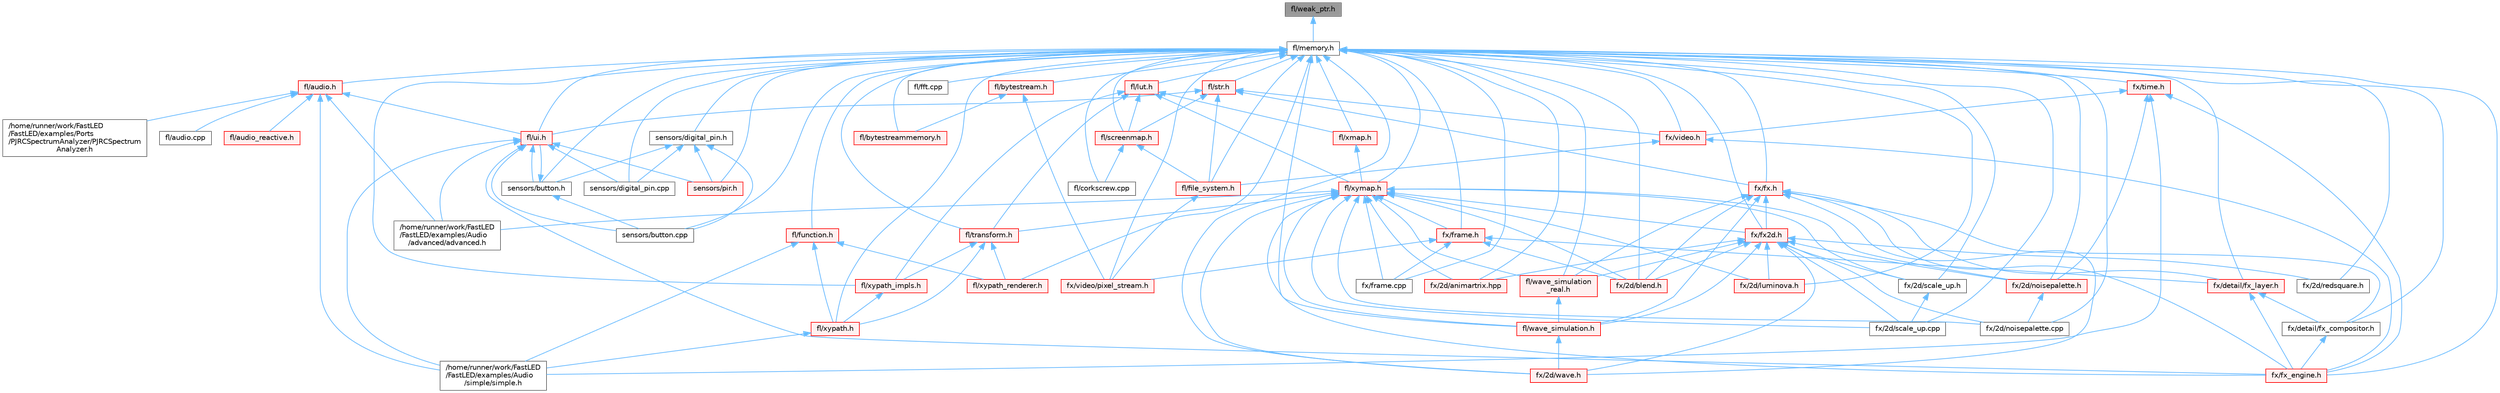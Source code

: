 digraph "fl/weak_ptr.h"
{
 // INTERACTIVE_SVG=YES
 // LATEX_PDF_SIZE
  bgcolor="transparent";
  edge [fontname=Helvetica,fontsize=10,labelfontname=Helvetica,labelfontsize=10];
  node [fontname=Helvetica,fontsize=10,shape=box,height=0.2,width=0.4];
  Node1 [id="Node000001",label="fl/weak_ptr.h",height=0.2,width=0.4,color="gray40", fillcolor="grey60", style="filled", fontcolor="black",tooltip=" "];
  Node1 -> Node2 [id="edge1_Node000001_Node000002",dir="back",color="steelblue1",style="solid",tooltip=" "];
  Node2 [id="Node000002",label="fl/memory.h",height=0.2,width=0.4,color="grey40", fillcolor="white", style="filled",URL="$dc/d18/memory_8h.html",tooltip=" "];
  Node2 -> Node3 [id="edge2_Node000002_Node000003",dir="back",color="steelblue1",style="solid",tooltip=" "];
  Node3 [id="Node000003",label="fl/audio.h",height=0.2,width=0.4,color="red", fillcolor="#FFF0F0", style="filled",URL="$da/d09/audio_8h.html",tooltip=" "];
  Node3 -> Node4 [id="edge3_Node000003_Node000004",dir="back",color="steelblue1",style="solid",tooltip=" "];
  Node4 [id="Node000004",label="/home/runner/work/FastLED\l/FastLED/examples/Audio\l/advanced/advanced.h",height=0.2,width=0.4,color="grey40", fillcolor="white", style="filled",URL="$da/dc7/advanced_8h.html",tooltip=" "];
  Node3 -> Node5 [id="edge4_Node000003_Node000005",dir="back",color="steelblue1",style="solid",tooltip=" "];
  Node5 [id="Node000005",label="/home/runner/work/FastLED\l/FastLED/examples/Audio\l/simple/simple.h",height=0.2,width=0.4,color="grey40", fillcolor="white", style="filled",URL="$db/d49/_audio_2simple_2simple_8h.html",tooltip=" "];
  Node3 -> Node6 [id="edge5_Node000003_Node000006",dir="back",color="steelblue1",style="solid",tooltip=" "];
  Node6 [id="Node000006",label="/home/runner/work/FastLED\l/FastLED/examples/Ports\l/PJRCSpectrumAnalyzer/PJRCSpectrum\lAnalyzer.h",height=0.2,width=0.4,color="grey40", fillcolor="white", style="filled",URL="$de/d2f/_p_j_r_c_spectrum_analyzer_8h.html",tooltip=" "];
  Node3 -> Node7 [id="edge6_Node000003_Node000007",dir="back",color="steelblue1",style="solid",tooltip=" "];
  Node7 [id="Node000007",label="fl/audio.cpp",height=0.2,width=0.4,color="grey40", fillcolor="white", style="filled",URL="$d1/ddc/audio_8cpp.html",tooltip=" "];
  Node3 -> Node8 [id="edge7_Node000003_Node000008",dir="back",color="steelblue1",style="solid",tooltip=" "];
  Node8 [id="Node000008",label="fl/audio_reactive.h",height=0.2,width=0.4,color="red", fillcolor="#FFF0F0", style="filled",URL="$d1/d9a/audio__reactive_8h.html",tooltip=" "];
  Node3 -> Node11 [id="edge8_Node000003_Node000011",dir="back",color="steelblue1",style="solid",tooltip=" "];
  Node11 [id="Node000011",label="fl/ui.h",height=0.2,width=0.4,color="red", fillcolor="#FFF0F0", style="filled",URL="$d9/d3b/ui_8h.html",tooltip=" "];
  Node11 -> Node4 [id="edge9_Node000011_Node000004",dir="back",color="steelblue1",style="solid",tooltip=" "];
  Node11 -> Node5 [id="edge10_Node000011_Node000005",dir="back",color="steelblue1",style="solid",tooltip=" "];
  Node11 -> Node28 [id="edge11_Node000011_Node000028",dir="back",color="steelblue1",style="solid",tooltip=" "];
  Node28 [id="Node000028",label="fx/fx_engine.h",height=0.2,width=0.4,color="red", fillcolor="#FFF0F0", style="filled",URL="$d9/d3c/fx__engine_8h.html",tooltip=" "];
  Node11 -> Node31 [id="edge12_Node000011_Node000031",dir="back",color="steelblue1",style="solid",tooltip=" "];
  Node31 [id="Node000031",label="sensors/button.cpp",height=0.2,width=0.4,color="grey40", fillcolor="white", style="filled",URL="$d6/df7/button_8cpp.html",tooltip=" "];
  Node11 -> Node32 [id="edge13_Node000011_Node000032",dir="back",color="steelblue1",style="solid",tooltip=" "];
  Node32 [id="Node000032",label="sensors/button.h",height=0.2,width=0.4,color="grey40", fillcolor="white", style="filled",URL="$d7/d0e/button_8h.html",tooltip=" "];
  Node32 -> Node11 [id="edge14_Node000032_Node000011",dir="back",color="steelblue1",style="solid",tooltip=" "];
  Node32 -> Node31 [id="edge15_Node000032_Node000031",dir="back",color="steelblue1",style="solid",tooltip=" "];
  Node11 -> Node33 [id="edge16_Node000011_Node000033",dir="back",color="steelblue1",style="solid",tooltip=" "];
  Node33 [id="Node000033",label="sensors/digital_pin.cpp",height=0.2,width=0.4,color="grey40", fillcolor="white", style="filled",URL="$de/d2b/digital__pin_8cpp.html",tooltip=" "];
  Node11 -> Node34 [id="edge17_Node000011_Node000034",dir="back",color="steelblue1",style="solid",tooltip=" "];
  Node34 [id="Node000034",label="sensors/pir.h",height=0.2,width=0.4,color="red", fillcolor="#FFF0F0", style="filled",URL="$d9/dd3/pir_8h.html",tooltip=" "];
  Node2 -> Node37 [id="edge18_Node000002_Node000037",dir="back",color="steelblue1",style="solid",tooltip=" "];
  Node37 [id="Node000037",label="fl/bytestream.h",height=0.2,width=0.4,color="red", fillcolor="#FFF0F0", style="filled",URL="$dd/d2b/bytestream_8h.html",tooltip=" "];
  Node37 -> Node38 [id="edge19_Node000037_Node000038",dir="back",color="steelblue1",style="solid",tooltip=" "];
  Node38 [id="Node000038",label="fl/bytestreammemory.h",height=0.2,width=0.4,color="red", fillcolor="#FFF0F0", style="filled",URL="$d1/d24/bytestreammemory_8h.html",tooltip=" "];
  Node37 -> Node41 [id="edge20_Node000037_Node000041",dir="back",color="steelblue1",style="solid",tooltip=" "];
  Node41 [id="Node000041",label="fx/video/pixel_stream.h",height=0.2,width=0.4,color="red", fillcolor="#FFF0F0", style="filled",URL="$d3/dfa/pixel__stream_8h.html",tooltip=" "];
  Node2 -> Node38 [id="edge21_Node000002_Node000038",dir="back",color="steelblue1",style="solid",tooltip=" "];
  Node2 -> Node47 [id="edge22_Node000002_Node000047",dir="back",color="steelblue1",style="solid",tooltip=" "];
  Node47 [id="Node000047",label="fl/corkscrew.cpp",height=0.2,width=0.4,color="grey40", fillcolor="white", style="filled",URL="$d3/d9b/corkscrew_8cpp.html",tooltip=" "];
  Node2 -> Node48 [id="edge23_Node000002_Node000048",dir="back",color="steelblue1",style="solid",tooltip=" "];
  Node48 [id="Node000048",label="fl/fft.cpp",height=0.2,width=0.4,color="grey40", fillcolor="white", style="filled",URL="$db/d03/fft_8cpp.html",tooltip=" "];
  Node2 -> Node49 [id="edge24_Node000002_Node000049",dir="back",color="steelblue1",style="solid",tooltip=" "];
  Node49 [id="Node000049",label="fl/file_system.h",height=0.2,width=0.4,color="red", fillcolor="#FFF0F0", style="filled",URL="$d6/d8d/file__system_8h.html",tooltip=" "];
  Node49 -> Node41 [id="edge25_Node000049_Node000041",dir="back",color="steelblue1",style="solid",tooltip=" "];
  Node2 -> Node51 [id="edge26_Node000002_Node000051",dir="back",color="steelblue1",style="solid",tooltip=" "];
  Node51 [id="Node000051",label="fl/function.h",height=0.2,width=0.4,color="red", fillcolor="#FFF0F0", style="filled",URL="$dd/d67/function_8h.html",tooltip=" "];
  Node51 -> Node5 [id="edge27_Node000051_Node000005",dir="back",color="steelblue1",style="solid",tooltip=" "];
  Node51 -> Node212 [id="edge28_Node000051_Node000212",dir="back",color="steelblue1",style="solid",tooltip=" "];
  Node212 [id="Node000212",label="fl/xypath.h",height=0.2,width=0.4,color="red", fillcolor="#FFF0F0", style="filled",URL="$d5/df2/xypath_8h.html",tooltip=" "];
  Node212 -> Node5 [id="edge29_Node000212_Node000005",dir="back",color="steelblue1",style="solid",tooltip=" "];
  Node51 -> Node219 [id="edge30_Node000051_Node000219",dir="back",color="steelblue1",style="solid",tooltip=" "];
  Node219 [id="Node000219",label="fl/xypath_renderer.h",height=0.2,width=0.4,color="red", fillcolor="#FFF0F0", style="filled",URL="$d2/d88/xypath__renderer_8h.html",tooltip=" "];
  Node2 -> Node220 [id="edge31_Node000002_Node000220",dir="back",color="steelblue1",style="solid",tooltip=" "];
  Node220 [id="Node000220",label="fl/lut.h",height=0.2,width=0.4,color="red", fillcolor="#FFF0F0", style="filled",URL="$db/d54/lut_8h.html",tooltip=" "];
  Node220 -> Node77 [id="edge32_Node000220_Node000077",dir="back",color="steelblue1",style="solid",tooltip=" "];
  Node77 [id="Node000077",label="fl/screenmap.h",height=0.2,width=0.4,color="red", fillcolor="#FFF0F0", style="filled",URL="$d7/d97/screenmap_8h.html",tooltip=" "];
  Node77 -> Node47 [id="edge33_Node000077_Node000047",dir="back",color="steelblue1",style="solid",tooltip=" "];
  Node77 -> Node49 [id="edge34_Node000077_Node000049",dir="back",color="steelblue1",style="solid",tooltip=" "];
  Node220 -> Node222 [id="edge35_Node000220_Node000222",dir="back",color="steelblue1",style="solid",tooltip=" "];
  Node222 [id="Node000222",label="fl/transform.h",height=0.2,width=0.4,color="red", fillcolor="#FFF0F0", style="filled",URL="$d2/d80/transform_8h.html",tooltip=" "];
  Node222 -> Node212 [id="edge36_Node000222_Node000212",dir="back",color="steelblue1",style="solid",tooltip=" "];
  Node222 -> Node223 [id="edge37_Node000222_Node000223",dir="back",color="steelblue1",style="solid",tooltip=" "];
  Node223 [id="Node000223",label="fl/xypath_impls.h",height=0.2,width=0.4,color="red", fillcolor="#FFF0F0", style="filled",URL="$d8/d5f/xypath__impls_8h.html",tooltip=" "];
  Node223 -> Node212 [id="edge38_Node000223_Node000212",dir="back",color="steelblue1",style="solid",tooltip=" "];
  Node222 -> Node219 [id="edge39_Node000222_Node000219",dir="back",color="steelblue1",style="solid",tooltip=" "];
  Node220 -> Node224 [id="edge40_Node000220_Node000224",dir="back",color="steelblue1",style="solid",tooltip=" "];
  Node224 [id="Node000224",label="fl/xmap.h",height=0.2,width=0.4,color="red", fillcolor="#FFF0F0", style="filled",URL="$dd/dcc/xmap_8h.html",tooltip=" "];
  Node224 -> Node226 [id="edge41_Node000224_Node000226",dir="back",color="steelblue1",style="solid",tooltip=" "];
  Node226 [id="Node000226",label="fl/xymap.h",height=0.2,width=0.4,color="red", fillcolor="#FFF0F0", style="filled",URL="$da/d61/xymap_8h.html",tooltip=" "];
  Node226 -> Node4 [id="edge42_Node000226_Node000004",dir="back",color="steelblue1",style="solid",tooltip=" "];
  Node226 -> Node222 [id="edge43_Node000226_Node000222",dir="back",color="steelblue1",style="solid",tooltip=" "];
  Node226 -> Node244 [id="edge44_Node000226_Node000244",dir="back",color="steelblue1",style="solid",tooltip=" "];
  Node244 [id="Node000244",label="fl/wave_simulation.h",height=0.2,width=0.4,color="red", fillcolor="#FFF0F0", style="filled",URL="$dc/d36/wave__simulation_8h.html",tooltip=" "];
  Node244 -> Node66 [id="edge45_Node000244_Node000066",dir="back",color="steelblue1",style="solid",tooltip=" "];
  Node66 [id="Node000066",label="fx/2d/wave.h",height=0.2,width=0.4,color="red", fillcolor="#FFF0F0", style="filled",URL="$de/de9/src_2fx_22d_2wave_8h.html",tooltip=" "];
  Node226 -> Node246 [id="edge46_Node000226_Node000246",dir="back",color="steelblue1",style="solid",tooltip=" "];
  Node246 [id="Node000246",label="fl/wave_simulation\l_real.h",height=0.2,width=0.4,color="red", fillcolor="#FFF0F0", style="filled",URL="$dd/d8e/wave__simulation__real_8h.html",tooltip=" "];
  Node246 -> Node244 [id="edge47_Node000246_Node000244",dir="back",color="steelblue1",style="solid",tooltip=" "];
  Node226 -> Node200 [id="edge48_Node000226_Node000200",dir="back",color="steelblue1",style="solid",tooltip=" "];
  Node200 [id="Node000200",label="fx/2d/animartrix.hpp",height=0.2,width=0.4,color="red", fillcolor="#FFF0F0", style="filled",URL="$d3/dc3/animartrix_8hpp.html",tooltip=" "];
  Node226 -> Node248 [id="edge49_Node000226_Node000248",dir="back",color="steelblue1",style="solid",tooltip=" "];
  Node248 [id="Node000248",label="fx/2d/blend.h",height=0.2,width=0.4,color="red", fillcolor="#FFF0F0", style="filled",URL="$d8/d4e/blend_8h.html",tooltip=" "];
  Node226 -> Node182 [id="edge50_Node000226_Node000182",dir="back",color="steelblue1",style="solid",tooltip=" "];
  Node182 [id="Node000182",label="fx/2d/luminova.h",height=0.2,width=0.4,color="red", fillcolor="#FFF0F0", style="filled",URL="$d4/dd9/src_2fx_22d_2luminova_8h.html",tooltip=" "];
  Node226 -> Node184 [id="edge51_Node000226_Node000184",dir="back",color="steelblue1",style="solid",tooltip=" "];
  Node184 [id="Node000184",label="fx/2d/noisepalette.cpp",height=0.2,width=0.4,color="grey40", fillcolor="white", style="filled",URL="$d6/d66/noisepalette_8cpp.html",tooltip=" "];
  Node226 -> Node185 [id="edge52_Node000226_Node000185",dir="back",color="steelblue1",style="solid",tooltip=" "];
  Node185 [id="Node000185",label="fx/2d/noisepalette.h",height=0.2,width=0.4,color="red", fillcolor="#FFF0F0", style="filled",URL="$d6/dc7/noisepalette_8h.html",tooltip="Demonstrates how to mix noise generation with color palettes on a 2D LED matrix."];
  Node185 -> Node184 [id="edge53_Node000185_Node000184",dir="back",color="steelblue1",style="solid",tooltip=" "];
  Node226 -> Node187 [id="edge54_Node000226_Node000187",dir="back",color="steelblue1",style="solid",tooltip=" "];
  Node187 [id="Node000187",label="fx/2d/scale_up.cpp",height=0.2,width=0.4,color="grey40", fillcolor="white", style="filled",URL="$dc/d8c/scale__up_8cpp.html",tooltip=" "];
  Node226 -> Node243 [id="edge55_Node000226_Node000243",dir="back",color="steelblue1",style="solid",tooltip=" "];
  Node243 [id="Node000243",label="fx/2d/scale_up.h",height=0.2,width=0.4,color="grey40", fillcolor="white", style="filled",URL="$d2/d74/scale__up_8h.html",tooltip="Expands a grid using bilinear interpolation and scaling up."];
  Node243 -> Node187 [id="edge56_Node000243_Node000187",dir="back",color="steelblue1",style="solid",tooltip=" "];
  Node226 -> Node66 [id="edge57_Node000226_Node000066",dir="back",color="steelblue1",style="solid",tooltip=" "];
  Node226 -> Node249 [id="edge58_Node000226_Node000249",dir="back",color="steelblue1",style="solid",tooltip=" "];
  Node249 [id="Node000249",label="fx/frame.cpp",height=0.2,width=0.4,color="grey40", fillcolor="white", style="filled",URL="$da/d14/frame_8cpp.html",tooltip=" "];
  Node226 -> Node250 [id="edge59_Node000226_Node000250",dir="back",color="steelblue1",style="solid",tooltip=" "];
  Node250 [id="Node000250",label="fx/frame.h",height=0.2,width=0.4,color="red", fillcolor="#FFF0F0", style="filled",URL="$df/d7d/frame_8h.html",tooltip=" "];
  Node250 -> Node248 [id="edge60_Node000250_Node000248",dir="back",color="steelblue1",style="solid",tooltip=" "];
  Node250 -> Node251 [id="edge61_Node000250_Node000251",dir="back",color="steelblue1",style="solid",tooltip=" "];
  Node251 [id="Node000251",label="fx/detail/fx_layer.h",height=0.2,width=0.4,color="red", fillcolor="#FFF0F0", style="filled",URL="$d7/d2f/fx__layer_8h.html",tooltip=" "];
  Node251 -> Node252 [id="edge62_Node000251_Node000252",dir="back",color="steelblue1",style="solid",tooltip=" "];
  Node252 [id="Node000252",label="fx/detail/fx_compositor.h",height=0.2,width=0.4,color="grey40", fillcolor="white", style="filled",URL="$d5/d6b/fx__compositor_8h.html",tooltip=" "];
  Node252 -> Node28 [id="edge63_Node000252_Node000028",dir="back",color="steelblue1",style="solid",tooltip=" "];
  Node251 -> Node28 [id="edge64_Node000251_Node000028",dir="back",color="steelblue1",style="solid",tooltip=" "];
  Node250 -> Node249 [id="edge65_Node000250_Node000249",dir="back",color="steelblue1",style="solid",tooltip=" "];
  Node250 -> Node41 [id="edge66_Node000250_Node000041",dir="back",color="steelblue1",style="solid",tooltip=" "];
  Node226 -> Node254 [id="edge67_Node000226_Node000254",dir="back",color="steelblue1",style="solid",tooltip=" "];
  Node254 [id="Node000254",label="fx/fx2d.h",height=0.2,width=0.4,color="red", fillcolor="#FFF0F0", style="filled",URL="$d9/d43/fx2d_8h.html",tooltip=" "];
  Node254 -> Node244 [id="edge68_Node000254_Node000244",dir="back",color="steelblue1",style="solid",tooltip=" "];
  Node254 -> Node246 [id="edge69_Node000254_Node000246",dir="back",color="steelblue1",style="solid",tooltip=" "];
  Node254 -> Node200 [id="edge70_Node000254_Node000200",dir="back",color="steelblue1",style="solid",tooltip=" "];
  Node254 -> Node248 [id="edge71_Node000254_Node000248",dir="back",color="steelblue1",style="solid",tooltip=" "];
  Node254 -> Node182 [id="edge72_Node000254_Node000182",dir="back",color="steelblue1",style="solid",tooltip=" "];
  Node254 -> Node184 [id="edge73_Node000254_Node000184",dir="back",color="steelblue1",style="solid",tooltip=" "];
  Node254 -> Node185 [id="edge74_Node000254_Node000185",dir="back",color="steelblue1",style="solid",tooltip=" "];
  Node254 -> Node186 [id="edge75_Node000254_Node000186",dir="back",color="steelblue1",style="solid",tooltip=" "];
  Node186 [id="Node000186",label="fx/2d/redsquare.h",height=0.2,width=0.4,color="grey40", fillcolor="white", style="filled",URL="$d3/db8/redsquare_8h.html",tooltip=" "];
  Node254 -> Node187 [id="edge76_Node000254_Node000187",dir="back",color="steelblue1",style="solid",tooltip=" "];
  Node254 -> Node243 [id="edge77_Node000254_Node000243",dir="back",color="steelblue1",style="solid",tooltip=" "];
  Node254 -> Node66 [id="edge78_Node000254_Node000066",dir="back",color="steelblue1",style="solid",tooltip=" "];
  Node226 -> Node28 [id="edge79_Node000226_Node000028",dir="back",color="steelblue1",style="solid",tooltip=" "];
  Node220 -> Node226 [id="edge80_Node000220_Node000226",dir="back",color="steelblue1",style="solid",tooltip=" "];
  Node220 -> Node223 [id="edge81_Node000220_Node000223",dir="back",color="steelblue1",style="solid",tooltip=" "];
  Node2 -> Node77 [id="edge82_Node000002_Node000077",dir="back",color="steelblue1",style="solid",tooltip=" "];
  Node2 -> Node257 [id="edge83_Node000002_Node000257",dir="back",color="steelblue1",style="solid",tooltip=" "];
  Node257 [id="Node000257",label="fl/str.h",height=0.2,width=0.4,color="red", fillcolor="#FFF0F0", style="filled",URL="$d1/d93/str_8h.html",tooltip=" "];
  Node257 -> Node49 [id="edge84_Node000257_Node000049",dir="back",color="steelblue1",style="solid",tooltip=" "];
  Node257 -> Node77 [id="edge85_Node000257_Node000077",dir="back",color="steelblue1",style="solid",tooltip=" "];
  Node257 -> Node11 [id="edge86_Node000257_Node000011",dir="back",color="steelblue1",style="solid",tooltip=" "];
  Node257 -> Node329 [id="edge87_Node000257_Node000329",dir="back",color="steelblue1",style="solid",tooltip=" "];
  Node329 [id="Node000329",label="fx/fx.h",height=0.2,width=0.4,color="red", fillcolor="#FFF0F0", style="filled",URL="$d2/d0c/fx_8h.html",tooltip=" "];
  Node329 -> Node244 [id="edge88_Node000329_Node000244",dir="back",color="steelblue1",style="solid",tooltip=" "];
  Node329 -> Node246 [id="edge89_Node000329_Node000246",dir="back",color="steelblue1",style="solid",tooltip=" "];
  Node329 -> Node248 [id="edge90_Node000329_Node000248",dir="back",color="steelblue1",style="solid",tooltip=" "];
  Node329 -> Node66 [id="edge91_Node000329_Node000066",dir="back",color="steelblue1",style="solid",tooltip=" "];
  Node329 -> Node252 [id="edge92_Node000329_Node000252",dir="back",color="steelblue1",style="solid",tooltip=" "];
  Node329 -> Node251 [id="edge93_Node000329_Node000251",dir="back",color="steelblue1",style="solid",tooltip=" "];
  Node329 -> Node254 [id="edge94_Node000329_Node000254",dir="back",color="steelblue1",style="solid",tooltip=" "];
  Node329 -> Node28 [id="edge95_Node000329_Node000028",dir="back",color="steelblue1",style="solid",tooltip=" "];
  Node257 -> Node256 [id="edge96_Node000257_Node000256",dir="back",color="steelblue1",style="solid",tooltip=" "];
  Node256 [id="Node000256",label="fx/video.h",height=0.2,width=0.4,color="red", fillcolor="#FFF0F0", style="filled",URL="$dd/d78/video_8h.html",tooltip=" "];
  Node256 -> Node49 [id="edge97_Node000256_Node000049",dir="back",color="steelblue1",style="solid",tooltip=" "];
  Node256 -> Node28 [id="edge98_Node000256_Node000028",dir="back",color="steelblue1",style="solid",tooltip=" "];
  Node2 -> Node222 [id="edge99_Node000002_Node000222",dir="back",color="steelblue1",style="solid",tooltip=" "];
  Node2 -> Node11 [id="edge100_Node000002_Node000011",dir="back",color="steelblue1",style="solid",tooltip=" "];
  Node2 -> Node244 [id="edge101_Node000002_Node000244",dir="back",color="steelblue1",style="solid",tooltip=" "];
  Node2 -> Node246 [id="edge102_Node000002_Node000246",dir="back",color="steelblue1",style="solid",tooltip=" "];
  Node2 -> Node224 [id="edge103_Node000002_Node000224",dir="back",color="steelblue1",style="solid",tooltip=" "];
  Node2 -> Node226 [id="edge104_Node000002_Node000226",dir="back",color="steelblue1",style="solid",tooltip=" "];
  Node2 -> Node212 [id="edge105_Node000002_Node000212",dir="back",color="steelblue1",style="solid",tooltip=" "];
  Node2 -> Node223 [id="edge106_Node000002_Node000223",dir="back",color="steelblue1",style="solid",tooltip=" "];
  Node2 -> Node219 [id="edge107_Node000002_Node000219",dir="back",color="steelblue1",style="solid",tooltip=" "];
  Node2 -> Node200 [id="edge108_Node000002_Node000200",dir="back",color="steelblue1",style="solid",tooltip=" "];
  Node2 -> Node248 [id="edge109_Node000002_Node000248",dir="back",color="steelblue1",style="solid",tooltip=" "];
  Node2 -> Node182 [id="edge110_Node000002_Node000182",dir="back",color="steelblue1",style="solid",tooltip=" "];
  Node2 -> Node184 [id="edge111_Node000002_Node000184",dir="back",color="steelblue1",style="solid",tooltip=" "];
  Node2 -> Node185 [id="edge112_Node000002_Node000185",dir="back",color="steelblue1",style="solid",tooltip=" "];
  Node2 -> Node186 [id="edge113_Node000002_Node000186",dir="back",color="steelblue1",style="solid",tooltip=" "];
  Node2 -> Node187 [id="edge114_Node000002_Node000187",dir="back",color="steelblue1",style="solid",tooltip=" "];
  Node2 -> Node243 [id="edge115_Node000002_Node000243",dir="back",color="steelblue1",style="solid",tooltip=" "];
  Node2 -> Node66 [id="edge116_Node000002_Node000066",dir="back",color="steelblue1",style="solid",tooltip=" "];
  Node2 -> Node252 [id="edge117_Node000002_Node000252",dir="back",color="steelblue1",style="solid",tooltip=" "];
  Node2 -> Node251 [id="edge118_Node000002_Node000251",dir="back",color="steelblue1",style="solid",tooltip=" "];
  Node2 -> Node249 [id="edge119_Node000002_Node000249",dir="back",color="steelblue1",style="solid",tooltip=" "];
  Node2 -> Node250 [id="edge120_Node000002_Node000250",dir="back",color="steelblue1",style="solid",tooltip=" "];
  Node2 -> Node329 [id="edge121_Node000002_Node000329",dir="back",color="steelblue1",style="solid",tooltip=" "];
  Node2 -> Node254 [id="edge122_Node000002_Node000254",dir="back",color="steelblue1",style="solid",tooltip=" "];
  Node2 -> Node28 [id="edge123_Node000002_Node000028",dir="back",color="steelblue1",style="solid",tooltip=" "];
  Node2 -> Node364 [id="edge124_Node000002_Node000364",dir="back",color="steelblue1",style="solid",tooltip=" "];
  Node364 [id="Node000364",label="fx/time.h",height=0.2,width=0.4,color="red", fillcolor="#FFF0F0", style="filled",URL="$da/da2/fx_2time_8h.html",tooltip=" "];
  Node364 -> Node5 [id="edge125_Node000364_Node000005",dir="back",color="steelblue1",style="solid",tooltip=" "];
  Node364 -> Node185 [id="edge126_Node000364_Node000185",dir="back",color="steelblue1",style="solid",tooltip=" "];
  Node364 -> Node28 [id="edge127_Node000364_Node000028",dir="back",color="steelblue1",style="solid",tooltip=" "];
  Node364 -> Node256 [id="edge128_Node000364_Node000256",dir="back",color="steelblue1",style="solid",tooltip=" "];
  Node2 -> Node256 [id="edge129_Node000002_Node000256",dir="back",color="steelblue1",style="solid",tooltip=" "];
  Node2 -> Node41 [id="edge130_Node000002_Node000041",dir="back",color="steelblue1",style="solid",tooltip=" "];
  Node2 -> Node31 [id="edge131_Node000002_Node000031",dir="back",color="steelblue1",style="solid",tooltip=" "];
  Node2 -> Node32 [id="edge132_Node000002_Node000032",dir="back",color="steelblue1",style="solid",tooltip=" "];
  Node2 -> Node33 [id="edge133_Node000002_Node000033",dir="back",color="steelblue1",style="solid",tooltip=" "];
  Node2 -> Node365 [id="edge134_Node000002_Node000365",dir="back",color="steelblue1",style="solid",tooltip=" "];
  Node365 [id="Node000365",label="sensors/digital_pin.h",height=0.2,width=0.4,color="grey40", fillcolor="white", style="filled",URL="$dd/d83/digital__pin_8h.html",tooltip=" "];
  Node365 -> Node31 [id="edge135_Node000365_Node000031",dir="back",color="steelblue1",style="solid",tooltip=" "];
  Node365 -> Node32 [id="edge136_Node000365_Node000032",dir="back",color="steelblue1",style="solid",tooltip=" "];
  Node365 -> Node33 [id="edge137_Node000365_Node000033",dir="back",color="steelblue1",style="solid",tooltip=" "];
  Node365 -> Node34 [id="edge138_Node000365_Node000034",dir="back",color="steelblue1",style="solid",tooltip=" "];
  Node2 -> Node34 [id="edge139_Node000002_Node000034",dir="back",color="steelblue1",style="solid",tooltip=" "];
}
